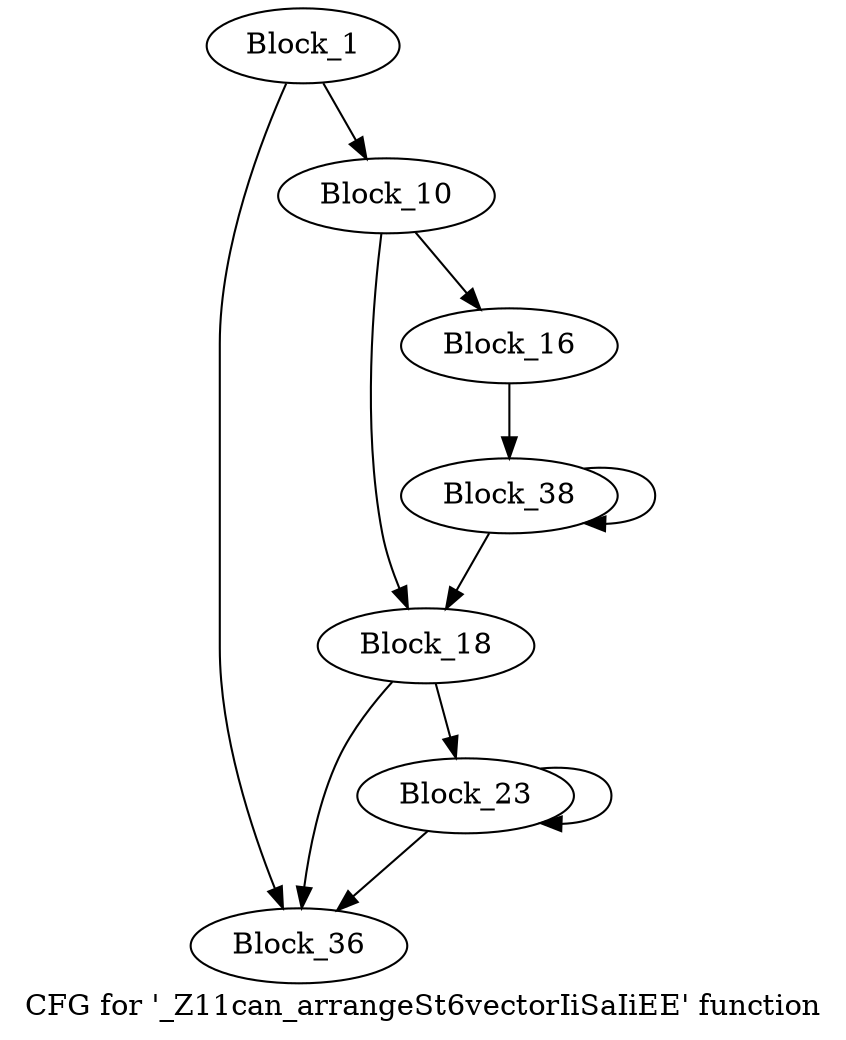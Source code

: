 digraph "CFG for '_Z11can_arrangeSt6vectorIiSaIiEE' function" {
	label="CFG for '_Z11can_arrangeSt6vectorIiSaIiEE' function";

	block_1 [label="Block_1"];
	block_1:s0 -> block_36;
	block_1:s1 -> block_10;
	block_10 [label="Block_10"];
	block_10:s0 -> block_18;
	block_10:s1 -> block_16;
	block_16 [label="Block_16"];
	block_16 -> block_38;
	block_18 [label="Block_18"];
	block_18:s0 -> block_36;
	block_18:s1 -> block_23;
	block_23 [label="Block_23"];
	block_23:s0 -> block_36;
	block_23:s1 -> block_23;
	block_36 [label="Block_36"];
	block_38 [label="Block_38"];
	block_38:s0 -> block_18;
	block_38:s1 -> block_38;
}

